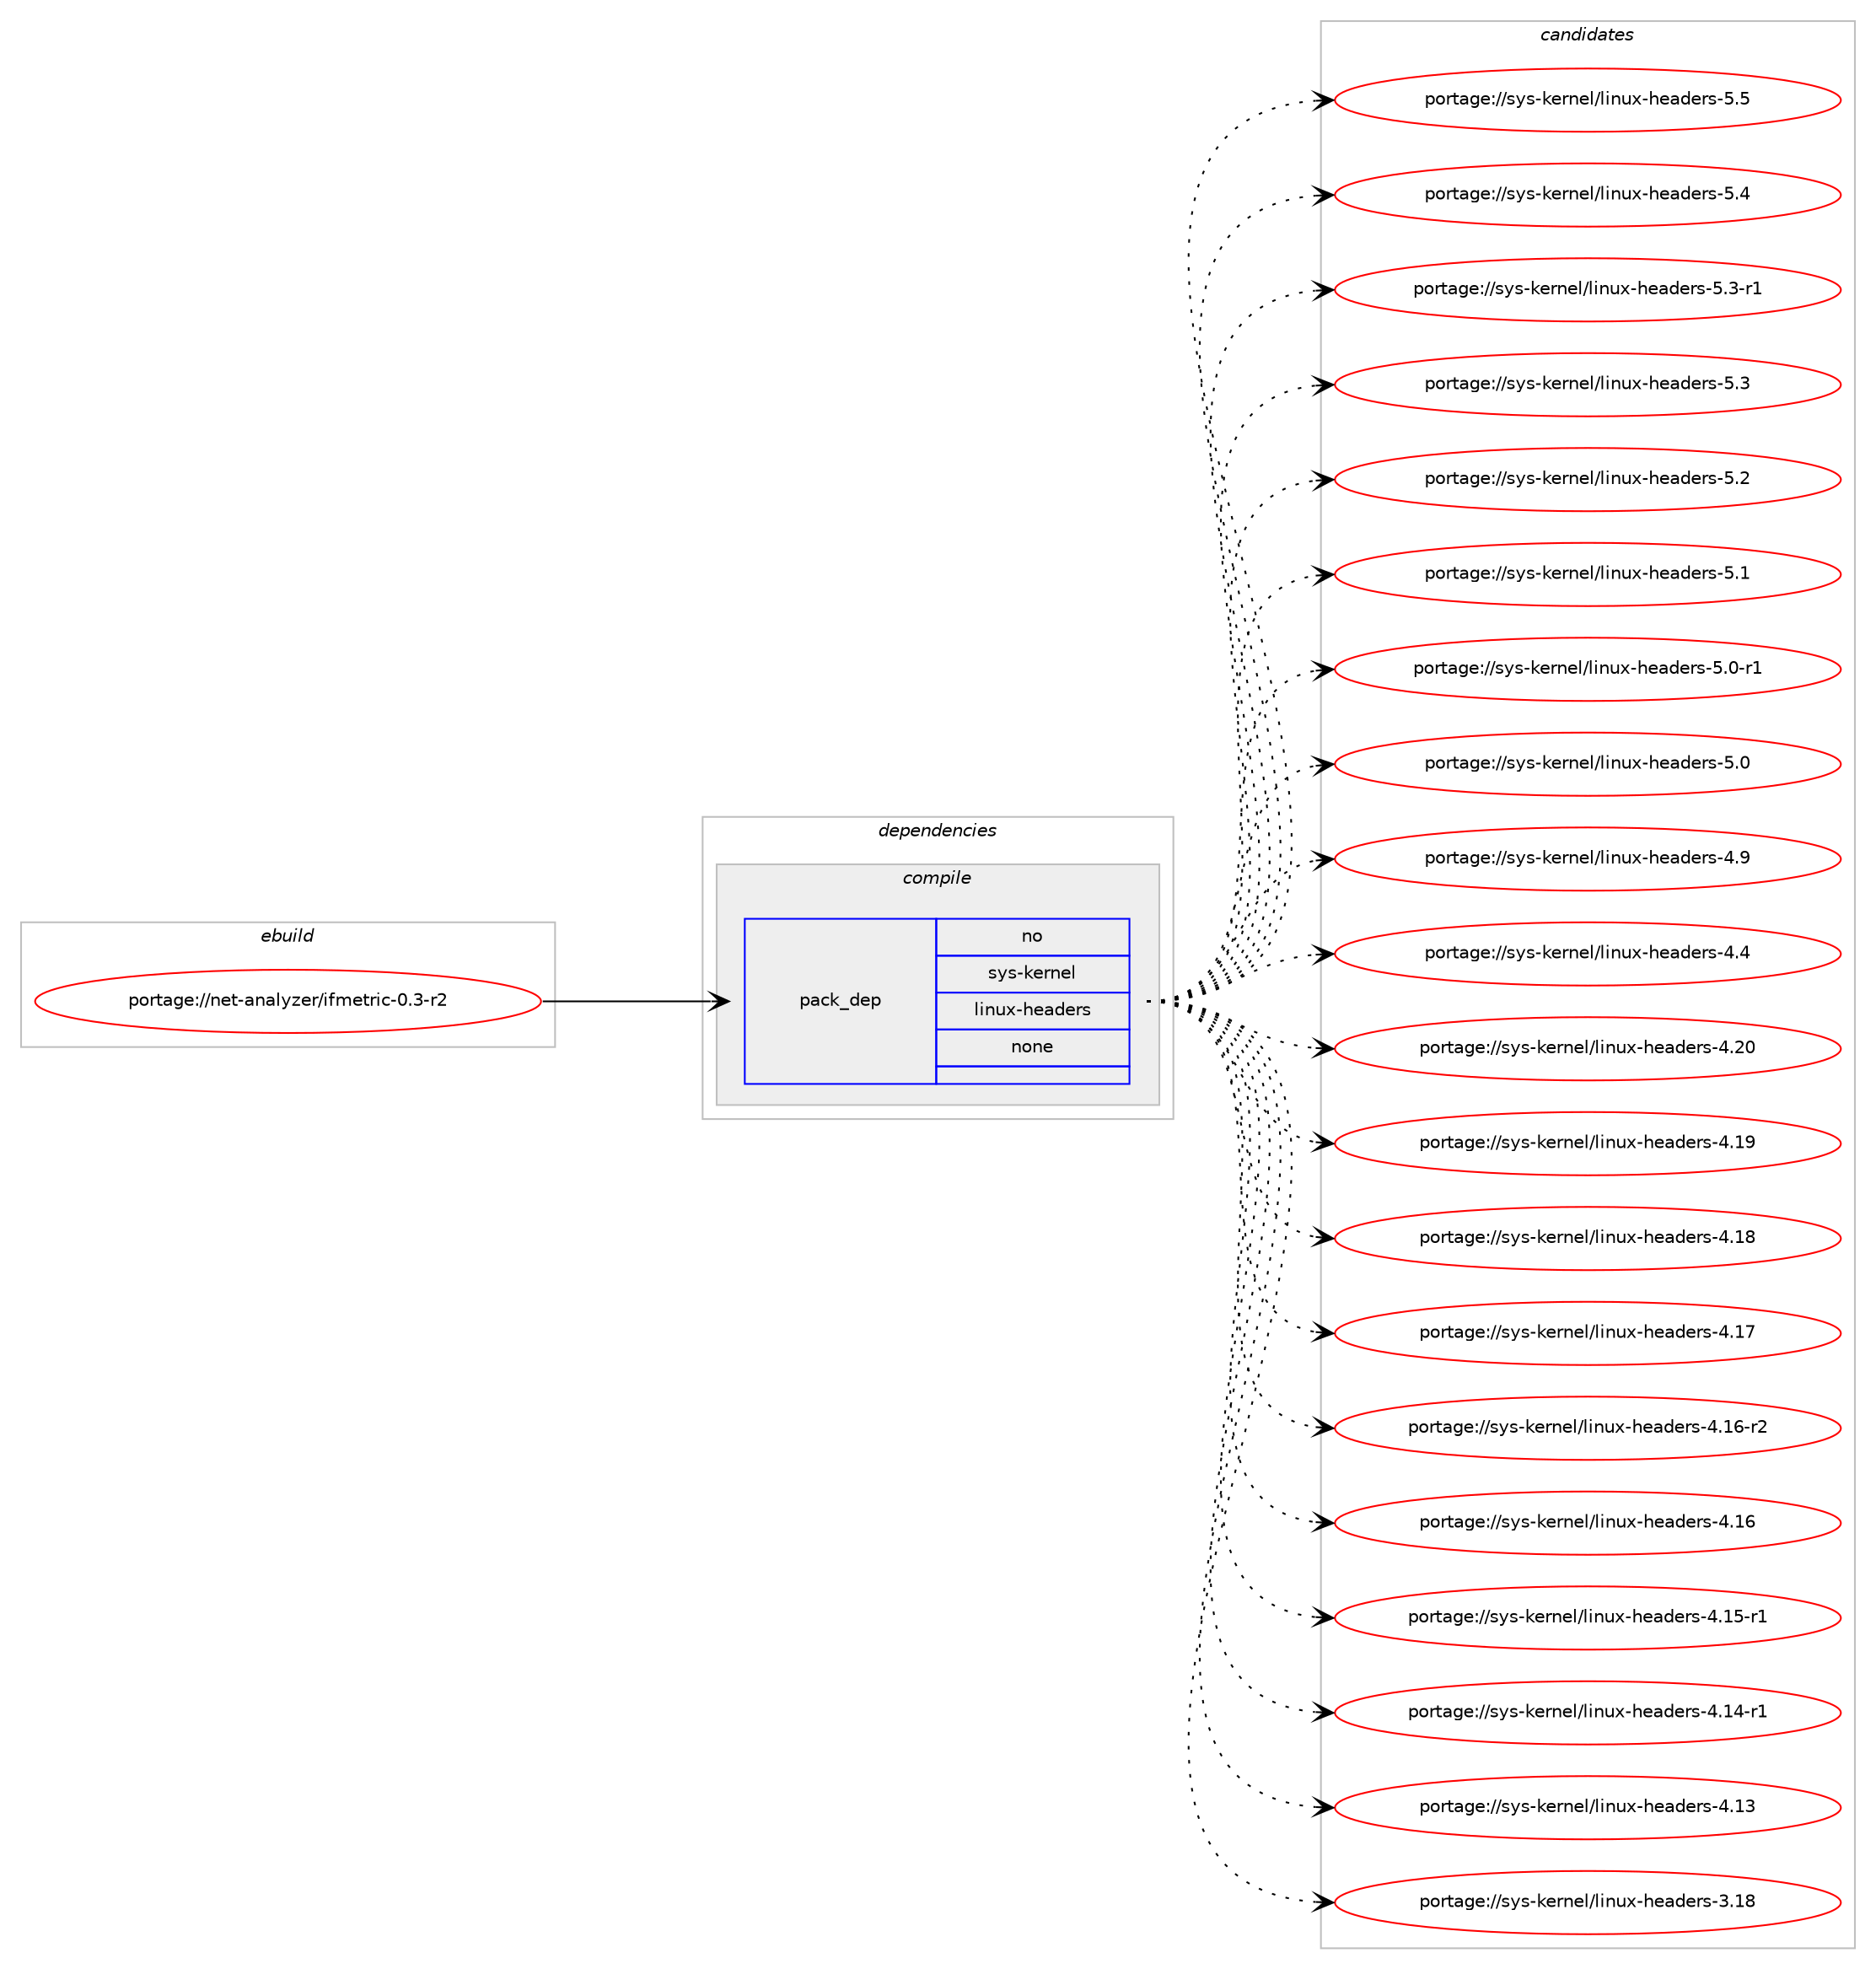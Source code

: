 digraph prolog {

# *************
# Graph options
# *************

newrank=true;
concentrate=true;
compound=true;
graph [rankdir=LR,fontname=Helvetica,fontsize=10,ranksep=1.5];#, ranksep=2.5, nodesep=0.2];
edge  [arrowhead=vee];
node  [fontname=Helvetica,fontsize=10];

# **********
# The ebuild
# **********

subgraph cluster_leftcol {
color=gray;
rank=same;
label=<<i>ebuild</i>>;
id [label="portage://net-analyzer/ifmetric-0.3-r2", color=red, width=4, href="../net-analyzer/ifmetric-0.3-r2.svg"];
}

# ****************
# The dependencies
# ****************

subgraph cluster_midcol {
color=gray;
label=<<i>dependencies</i>>;
subgraph cluster_compile {
fillcolor="#eeeeee";
style=filled;
label=<<i>compile</i>>;
subgraph pack53002 {
dependency68451 [label=<<TABLE BORDER="0" CELLBORDER="1" CELLSPACING="0" CELLPADDING="4" WIDTH="220"><TR><TD ROWSPAN="6" CELLPADDING="30">pack_dep</TD></TR><TR><TD WIDTH="110">no</TD></TR><TR><TD>sys-kernel</TD></TR><TR><TD>linux-headers</TD></TR><TR><TD>none</TD></TR><TR><TD></TD></TR></TABLE>>, shape=none, color=blue];
}
id:e -> dependency68451:w [weight=20,style="solid",arrowhead="vee"];
}
subgraph cluster_compileandrun {
fillcolor="#eeeeee";
style=filled;
label=<<i>compile and run</i>>;
}
subgraph cluster_run {
fillcolor="#eeeeee";
style=filled;
label=<<i>run</i>>;
}
}

# **************
# The candidates
# **************

subgraph cluster_choices {
rank=same;
color=gray;
label=<<i>candidates</i>>;

subgraph choice53002 {
color=black;
nodesep=1;
choice1151211154510710111411010110847108105110117120451041019710010111411545534653 [label="portage://sys-kernel/linux-headers-5.5", color=red, width=4,href="../sys-kernel/linux-headers-5.5.svg"];
choice1151211154510710111411010110847108105110117120451041019710010111411545534652 [label="portage://sys-kernel/linux-headers-5.4", color=red, width=4,href="../sys-kernel/linux-headers-5.4.svg"];
choice11512111545107101114110101108471081051101171204510410197100101114115455346514511449 [label="portage://sys-kernel/linux-headers-5.3-r1", color=red, width=4,href="../sys-kernel/linux-headers-5.3-r1.svg"];
choice1151211154510710111411010110847108105110117120451041019710010111411545534651 [label="portage://sys-kernel/linux-headers-5.3", color=red, width=4,href="../sys-kernel/linux-headers-5.3.svg"];
choice1151211154510710111411010110847108105110117120451041019710010111411545534650 [label="portage://sys-kernel/linux-headers-5.2", color=red, width=4,href="../sys-kernel/linux-headers-5.2.svg"];
choice1151211154510710111411010110847108105110117120451041019710010111411545534649 [label="portage://sys-kernel/linux-headers-5.1", color=red, width=4,href="../sys-kernel/linux-headers-5.1.svg"];
choice11512111545107101114110101108471081051101171204510410197100101114115455346484511449 [label="portage://sys-kernel/linux-headers-5.0-r1", color=red, width=4,href="../sys-kernel/linux-headers-5.0-r1.svg"];
choice1151211154510710111411010110847108105110117120451041019710010111411545534648 [label="portage://sys-kernel/linux-headers-5.0", color=red, width=4,href="../sys-kernel/linux-headers-5.0.svg"];
choice1151211154510710111411010110847108105110117120451041019710010111411545524657 [label="portage://sys-kernel/linux-headers-4.9", color=red, width=4,href="../sys-kernel/linux-headers-4.9.svg"];
choice1151211154510710111411010110847108105110117120451041019710010111411545524652 [label="portage://sys-kernel/linux-headers-4.4", color=red, width=4,href="../sys-kernel/linux-headers-4.4.svg"];
choice115121115451071011141101011084710810511011712045104101971001011141154552465048 [label="portage://sys-kernel/linux-headers-4.20", color=red, width=4,href="../sys-kernel/linux-headers-4.20.svg"];
choice115121115451071011141101011084710810511011712045104101971001011141154552464957 [label="portage://sys-kernel/linux-headers-4.19", color=red, width=4,href="../sys-kernel/linux-headers-4.19.svg"];
choice115121115451071011141101011084710810511011712045104101971001011141154552464956 [label="portage://sys-kernel/linux-headers-4.18", color=red, width=4,href="../sys-kernel/linux-headers-4.18.svg"];
choice115121115451071011141101011084710810511011712045104101971001011141154552464955 [label="portage://sys-kernel/linux-headers-4.17", color=red, width=4,href="../sys-kernel/linux-headers-4.17.svg"];
choice1151211154510710111411010110847108105110117120451041019710010111411545524649544511450 [label="portage://sys-kernel/linux-headers-4.16-r2", color=red, width=4,href="../sys-kernel/linux-headers-4.16-r2.svg"];
choice115121115451071011141101011084710810511011712045104101971001011141154552464954 [label="portage://sys-kernel/linux-headers-4.16", color=red, width=4,href="../sys-kernel/linux-headers-4.16.svg"];
choice1151211154510710111411010110847108105110117120451041019710010111411545524649534511449 [label="portage://sys-kernel/linux-headers-4.15-r1", color=red, width=4,href="../sys-kernel/linux-headers-4.15-r1.svg"];
choice1151211154510710111411010110847108105110117120451041019710010111411545524649524511449 [label="portage://sys-kernel/linux-headers-4.14-r1", color=red, width=4,href="../sys-kernel/linux-headers-4.14-r1.svg"];
choice115121115451071011141101011084710810511011712045104101971001011141154552464951 [label="portage://sys-kernel/linux-headers-4.13", color=red, width=4,href="../sys-kernel/linux-headers-4.13.svg"];
choice115121115451071011141101011084710810511011712045104101971001011141154551464956 [label="portage://sys-kernel/linux-headers-3.18", color=red, width=4,href="../sys-kernel/linux-headers-3.18.svg"];
dependency68451:e -> choice1151211154510710111411010110847108105110117120451041019710010111411545534653:w [style=dotted,weight="100"];
dependency68451:e -> choice1151211154510710111411010110847108105110117120451041019710010111411545534652:w [style=dotted,weight="100"];
dependency68451:e -> choice11512111545107101114110101108471081051101171204510410197100101114115455346514511449:w [style=dotted,weight="100"];
dependency68451:e -> choice1151211154510710111411010110847108105110117120451041019710010111411545534651:w [style=dotted,weight="100"];
dependency68451:e -> choice1151211154510710111411010110847108105110117120451041019710010111411545534650:w [style=dotted,weight="100"];
dependency68451:e -> choice1151211154510710111411010110847108105110117120451041019710010111411545534649:w [style=dotted,weight="100"];
dependency68451:e -> choice11512111545107101114110101108471081051101171204510410197100101114115455346484511449:w [style=dotted,weight="100"];
dependency68451:e -> choice1151211154510710111411010110847108105110117120451041019710010111411545534648:w [style=dotted,weight="100"];
dependency68451:e -> choice1151211154510710111411010110847108105110117120451041019710010111411545524657:w [style=dotted,weight="100"];
dependency68451:e -> choice1151211154510710111411010110847108105110117120451041019710010111411545524652:w [style=dotted,weight="100"];
dependency68451:e -> choice115121115451071011141101011084710810511011712045104101971001011141154552465048:w [style=dotted,weight="100"];
dependency68451:e -> choice115121115451071011141101011084710810511011712045104101971001011141154552464957:w [style=dotted,weight="100"];
dependency68451:e -> choice115121115451071011141101011084710810511011712045104101971001011141154552464956:w [style=dotted,weight="100"];
dependency68451:e -> choice115121115451071011141101011084710810511011712045104101971001011141154552464955:w [style=dotted,weight="100"];
dependency68451:e -> choice1151211154510710111411010110847108105110117120451041019710010111411545524649544511450:w [style=dotted,weight="100"];
dependency68451:e -> choice115121115451071011141101011084710810511011712045104101971001011141154552464954:w [style=dotted,weight="100"];
dependency68451:e -> choice1151211154510710111411010110847108105110117120451041019710010111411545524649534511449:w [style=dotted,weight="100"];
dependency68451:e -> choice1151211154510710111411010110847108105110117120451041019710010111411545524649524511449:w [style=dotted,weight="100"];
dependency68451:e -> choice115121115451071011141101011084710810511011712045104101971001011141154552464951:w [style=dotted,weight="100"];
dependency68451:e -> choice115121115451071011141101011084710810511011712045104101971001011141154551464956:w [style=dotted,weight="100"];
}
}

}
